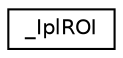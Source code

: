 digraph "Graphical Class Hierarchy"
{
 // LATEX_PDF_SIZE
  edge [fontname="Helvetica",fontsize="10",labelfontname="Helvetica",labelfontsize="10"];
  node [fontname="Helvetica",fontsize="10",shape=record];
  rankdir="LR";
  Node0 [label="_IplROI",height=0.2,width=0.4,color="black", fillcolor="white", style="filled",URL="$struct___ipl_r_o_i.html",tooltip=" "];
}
